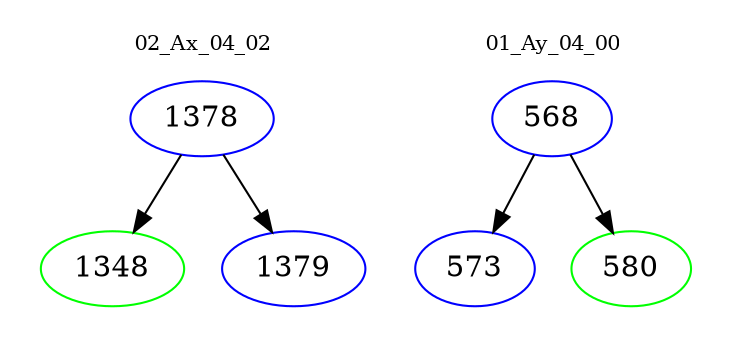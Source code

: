 digraph{
subgraph cluster_0 {
color = white
label = "02_Ax_04_02";
fontsize=10;
T0_1378 [label="1378", color="blue"]
T0_1378 -> T0_1348 [color="black"]
T0_1348 [label="1348", color="green"]
T0_1378 -> T0_1379 [color="black"]
T0_1379 [label="1379", color="blue"]
}
subgraph cluster_1 {
color = white
label = "01_Ay_04_00";
fontsize=10;
T1_568 [label="568", color="blue"]
T1_568 -> T1_573 [color="black"]
T1_573 [label="573", color="blue"]
T1_568 -> T1_580 [color="black"]
T1_580 [label="580", color="green"]
}
}
